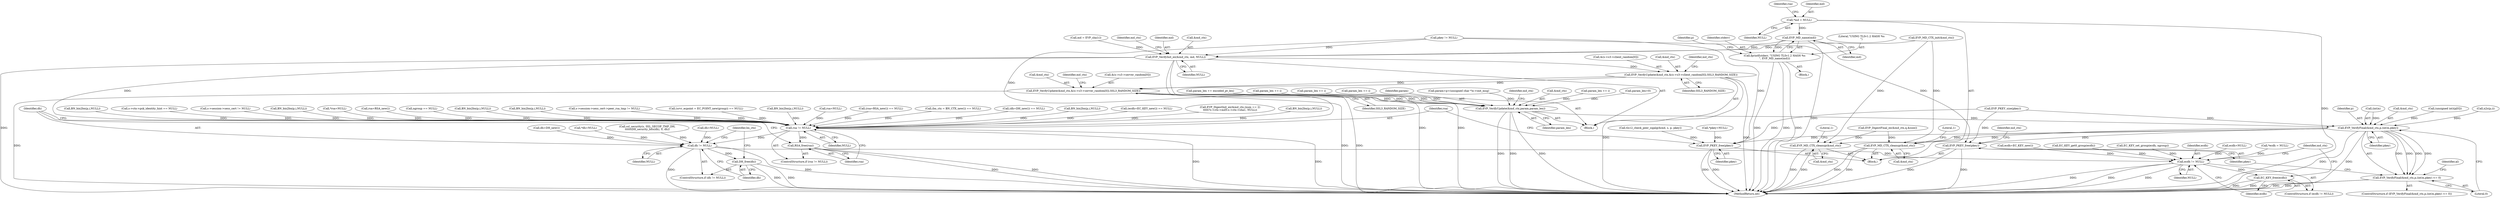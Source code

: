 digraph "0_openssl_b15f8769644b00ef7283521593360b7b2135cb63@pointer" {
"1001458" [label="(Call,EVP_MD_name(md))"];
"1000146" [label="(Call,*md = NULL)"];
"1001455" [label="(Call,fprintf(stderr, \"USING TLSv1.2 HASH %s\n\", EVP_MD_name(md)))"];
"1001637" [label="(Call,EVP_VerifyInit_ex(&md_ctx, md, NULL))"];
"1001642" [label="(Call,EVP_VerifyUpdate(&md_ctx,&(s->s3->client_random[0]),SSL3_RANDOM_SIZE))"];
"1001654" [label="(Call,EVP_VerifyUpdate(&md_ctx,&(s->s3->server_random[0]),SSL3_RANDOM_SIZE))"];
"1001666" [label="(Call,EVP_VerifyUpdate(&md_ctx,param,param_len))"];
"1001673" [label="(Call,EVP_VerifyFinal(&md_ctx,p,(int)n,pkey))"];
"1001672" [label="(Call,EVP_VerifyFinal(&md_ctx,p,(int)n,pkey) <= 0)"];
"1001721" [label="(Call,EVP_PKEY_free(pkey))"];
"1001723" [label="(Call,EVP_MD_CTX_cleanup(&md_ctx))"];
"1001734" [label="(Call,EVP_PKEY_free(pkey))"];
"1001758" [label="(Call,EVP_MD_CTX_cleanup(&md_ctx))"];
"1001737" [label="(Call,rsa != NULL)"];
"1001740" [label="(Call,RSA_free(rsa))"];
"1001743" [label="(Call,dh != NULL)"];
"1001746" [label="(Call,DH_free(dh))"];
"1001753" [label="(Call,ecdh != NULL)"];
"1001756" [label="(Call,EC_KEY_free(ecdh))"];
"1000919" [label="(Call,rsa=NULL)"];
"1001759" [label="(Call,&md_ctx)"];
"1001747" [label="(Identifier,dh)"];
"1001458" [label="(Call,EVP_MD_name(md))"];
"1001746" [label="(Call,DH_free(dh))"];
"1000258" [label="(Call,param=p=(unsigned char *)s->init_msg)"];
"1001467" [label="(Call,md = EVP_sha1())"];
"1001742" [label="(ControlStructure,if (dh != NULL))"];
"1000930" [label="(Call,dh=DH_new())"];
"1000151" [label="(Identifier,rsa)"];
"1001677" [label="(Call,(int)n)"];
"1001760" [label="(Identifier,md_ctx)"];
"1001753" [label="(Call,ecdh != NULL)"];
"1000652" [label="(Call,BN_bin2bn(p,i,NULL))"];
"1000277" [label="(Call,s->session->sess_cert->peer_rsa_tmp != NULL)"];
"1001673" [label="(Call,EVP_VerifyFinal(&md_ctx,p,(int)n,pkey))"];
"1001287" [label="(Call,(srvr_ecpoint = EC_POINT_new(group)) == NULL)"];
"1001436" [label="(Call,tls12_check_peer_sigalg(&md, s, p, pkey))"];
"1001675" [label="(Identifier,md_ctx)"];
"1001072" [label="(Call,BN_bin2bn(p,i,NULL))"];
"1000390" [label="(Call,EVP_MD_CTX_init(&md_ctx))"];
"1001459" [label="(Identifier,md)"];
"1001666" [label="(Call,EVP_VerifyUpdate(&md_ctx,param,param_len))"];
"1001644" [label="(Identifier,md_ctx)"];
"1001722" [label="(Identifier,pkey)"];
"1000146" [label="(Call,*md = NULL)"];
"1001745" [label="(Identifier,NULL)"];
"1001416" [label="(Call,pkey != NULL)"];
"1001667" [label="(Call,&md_ctx)"];
"1001755" [label="(Identifier,NULL)"];
"1001727" [label="(Literal,1)"];
"1000154" [label="(Call,*dh=NULL)"];
"1001063" [label="(Call,param_len += i)"];
"1001586" [label="(Call,EVP_DigestFinal_ex(&md_ctx,q,&size))"];
"1001656" [label="(Identifier,md_ctx)"];
"1001245" [label="(Call,EC_KEY_set_group(ecdh, ngroup))"];
"1001293" [label="(Call,(bn_ctx = BN_CTX_new()) == NULL)"];
"1001653" [label="(Identifier,SSL3_RANDOM_SIZE)"];
"1001670" [label="(Identifier,param_len)"];
"1001743" [label="(Call,dh != NULL)"];
"1000929" [label="(Call,(dh=DH_new()) == NULL)"];
"1000595" [label="(Call,BN_bin2bn(p,i,NULL))"];
"1001749" [label="(Identifier,bn_ctx)"];
"1001179" [label="(Call,(ecdh=EC_KEY_new()) == NULL)"];
"1001539" [label="(Call,EVP_DigestInit_ex(&md_ctx,(num == 2)\n\t\t\t\t\t?s->ctx->md5:s->ctx->sha1, NULL))"];
"1001654" [label="(Call,EVP_VerifyUpdate(&md_ctx,&(s->s3->server_random[0]),SSL3_RANDOM_SIZE))"];
"1001672" [label="(Call,EVP_VerifyFinal(&md_ctx,p,(int)n,pkey) <= 0)"];
"1000142" [label="(Call,*pkey=NULL)"];
"1001757" [label="(Identifier,ecdh)"];
"1001754" [label="(Identifier,ecdh)"];
"1001645" [label="(Call,&(s->s3->client_random[0]))"];
"1000544" [label="(Call,BN_bin2bn(p,i,NULL))"];
"1000365" [label="(Call,param_len=0)"];
"1001721" [label="(Call,EVP_PKEY_free(pkey))"];
"1001671" [label="(ControlStructure,if (EVP_VerifyFinal(&md_ctx,p,(int)n,pkey) <= 0))"];
"1001640" [label="(Identifier,md)"];
"1001391" [label="(Call,ecdh=NULL)"];
"1001089" [label="(Call,ssl_security(s, SSL_SECOP_TMP_DH,\n\t\t\t\t\t\tDH_security_bits(dh), 0, dh))"];
"1000703" [label="(Call,BN_bin2bn(p,i,NULL))"];
"1001684" [label="(Identifier,al)"];
"1001461" [label="(Identifier,p)"];
"1001642" [label="(Call,EVP_VerifyUpdate(&md_ctx,&(s->s3->client_random[0]),SSL3_RANDOM_SIZE))"];
"1001680" [label="(Identifier,pkey)"];
"1001668" [label="(Identifier,md_ctx)"];
"1001744" [label="(Identifier,dh)"];
"1001330" [label="(Call,param_len += encoded_pt_len)"];
"1001150" [label="(Call,dh=NULL)"];
"1000480" [label="(Call,s->ctx->psk_identity_hint == NULL)"];
"1001657" [label="(Call,&(s->s3->server_random[0]))"];
"1000148" [label="(Identifier,NULL)"];
"1000147" [label="(Identifier,md)"];
"1001674" [label="(Call,&md_ctx)"];
"1000860" [label="(Call,param_len += i)"];
"1001740" [label="(Call,RSA_free(rsa))"];
"1001725" [label="(Identifier,md_ctx)"];
"1000127" [label="(Block,)"];
"1001735" [label="(Identifier,pkey)"];
"1000623" [label="(Call,(unsigned int)(p[0]))"];
"1000692" [label="(Call,param_len += i)"];
"1001479" [label="(Call,n2s(p,i))"];
"1001455" [label="(Call,fprintf(stderr, \"USING TLSv1.2 HASH %s\n\", EVP_MD_name(md)))"];
"1001752" [label="(ControlStructure,if (ecdh != NULL))"];
"1001665" [label="(Identifier,SSL3_RANDOM_SIZE)"];
"1000268" [label="(Call,s->session->sess_cert != NULL)"];
"1000974" [label="(Call,BN_bin2bn(p,i,NULL))"];
"1000150" [label="(Call,*rsa=NULL)"];
"1000774" [label="(Call,rsa=RSA_new())"];
"1000158" [label="(Call,*ecdh = NULL)"];
"1001764" [label="(MethodReturn,int)"];
"1001738" [label="(Identifier,rsa)"];
"1001756" [label="(Call,EC_KEY_free(ecdh))"];
"1001235" [label="(Call,ngroup == NULL)"];
"1001456" [label="(Identifier,stderr)"];
"1001180" [label="(Call,ecdh=EC_KEY_new())"];
"1001741" [label="(Identifier,rsa)"];
"1001676" [label="(Identifier,p)"];
"1001758" [label="(Call,EVP_MD_CTX_cleanup(&md_ctx))"];
"1001734" [label="(Call,EVP_PKEY_free(pkey))"];
"1001641" [label="(Identifier,NULL)"];
"1001638" [label="(Call,&md_ctx)"];
"1001487" [label="(Call,EVP_PKEY_size(pkey))"];
"1001423" [label="(Block,)"];
"1001681" [label="(Literal,0)"];
"1001763" [label="(Literal,1)"];
"1001023" [label="(Call,BN_bin2bn(p,i,NULL))"];
"1001655" [label="(Call,&md_ctx)"];
"1001643" [label="(Call,&md_ctx)"];
"1001723" [label="(Call,EVP_MD_CTX_cleanup(&md_ctx))"];
"1001737" [label="(Call,rsa != NULL)"];
"1001636" [label="(Block,)"];
"1001457" [label="(Literal,\"USING TLSv1.2 HASH %s\n\")"];
"1000440" [label="(Call,param_len += i)"];
"1001258" [label="(Call,EC_KEY_get0_group(ecdh))"];
"1001637" [label="(Call,EVP_VerifyInit_ex(&md_ctx, md, NULL))"];
"1001736" [label="(ControlStructure,if (rsa != NULL))"];
"1001669" [label="(Identifier,param)"];
"1001724" [label="(Call,&md_ctx)"];
"1000773" [label="(Call,(rsa=RSA_new()) == NULL)"];
"1001739" [label="(Identifier,NULL)"];
"1001458" -> "1001455"  [label="AST: "];
"1001458" -> "1001459"  [label="CFG: "];
"1001459" -> "1001458"  [label="AST: "];
"1001455" -> "1001458"  [label="CFG: "];
"1001458" -> "1001764"  [label="DDG: "];
"1001458" -> "1001455"  [label="DDG: "];
"1000146" -> "1001458"  [label="DDG: "];
"1001458" -> "1001637"  [label="DDG: "];
"1000146" -> "1000127"  [label="AST: "];
"1000146" -> "1000148"  [label="CFG: "];
"1000147" -> "1000146"  [label="AST: "];
"1000148" -> "1000146"  [label="AST: "];
"1000151" -> "1000146"  [label="CFG: "];
"1000146" -> "1001764"  [label="DDG: "];
"1001455" -> "1001423"  [label="AST: "];
"1001456" -> "1001455"  [label="AST: "];
"1001457" -> "1001455"  [label="AST: "];
"1001461" -> "1001455"  [label="CFG: "];
"1001455" -> "1001764"  [label="DDG: "];
"1001455" -> "1001764"  [label="DDG: "];
"1001455" -> "1001764"  [label="DDG: "];
"1001637" -> "1001636"  [label="AST: "];
"1001637" -> "1001641"  [label="CFG: "];
"1001638" -> "1001637"  [label="AST: "];
"1001640" -> "1001637"  [label="AST: "];
"1001641" -> "1001637"  [label="AST: "];
"1001644" -> "1001637"  [label="CFG: "];
"1001637" -> "1001764"  [label="DDG: "];
"1001637" -> "1001764"  [label="DDG: "];
"1001637" -> "1001764"  [label="DDG: "];
"1000390" -> "1001637"  [label="DDG: "];
"1001467" -> "1001637"  [label="DDG: "];
"1001416" -> "1001637"  [label="DDG: "];
"1001637" -> "1001642"  [label="DDG: "];
"1001637" -> "1001737"  [label="DDG: "];
"1001642" -> "1001636"  [label="AST: "];
"1001642" -> "1001653"  [label="CFG: "];
"1001643" -> "1001642"  [label="AST: "];
"1001645" -> "1001642"  [label="AST: "];
"1001653" -> "1001642"  [label="AST: "];
"1001656" -> "1001642"  [label="CFG: "];
"1001642" -> "1001764"  [label="DDG: "];
"1001642" -> "1001764"  [label="DDG: "];
"1001642" -> "1001654"  [label="DDG: "];
"1001642" -> "1001654"  [label="DDG: "];
"1001654" -> "1001636"  [label="AST: "];
"1001654" -> "1001665"  [label="CFG: "];
"1001655" -> "1001654"  [label="AST: "];
"1001657" -> "1001654"  [label="AST: "];
"1001665" -> "1001654"  [label="AST: "];
"1001668" -> "1001654"  [label="CFG: "];
"1001654" -> "1001764"  [label="DDG: "];
"1001654" -> "1001764"  [label="DDG: "];
"1001654" -> "1001764"  [label="DDG: "];
"1001654" -> "1001666"  [label="DDG: "];
"1001666" -> "1001636"  [label="AST: "];
"1001666" -> "1001670"  [label="CFG: "];
"1001667" -> "1001666"  [label="AST: "];
"1001669" -> "1001666"  [label="AST: "];
"1001670" -> "1001666"  [label="AST: "];
"1001675" -> "1001666"  [label="CFG: "];
"1001666" -> "1001764"  [label="DDG: "];
"1001666" -> "1001764"  [label="DDG: "];
"1001666" -> "1001764"  [label="DDG: "];
"1000258" -> "1001666"  [label="DDG: "];
"1000365" -> "1001666"  [label="DDG: "];
"1000692" -> "1001666"  [label="DDG: "];
"1000860" -> "1001666"  [label="DDG: "];
"1001063" -> "1001666"  [label="DDG: "];
"1001330" -> "1001666"  [label="DDG: "];
"1000440" -> "1001666"  [label="DDG: "];
"1001666" -> "1001673"  [label="DDG: "];
"1001673" -> "1001672"  [label="AST: "];
"1001673" -> "1001680"  [label="CFG: "];
"1001674" -> "1001673"  [label="AST: "];
"1001676" -> "1001673"  [label="AST: "];
"1001677" -> "1001673"  [label="AST: "];
"1001680" -> "1001673"  [label="AST: "];
"1001681" -> "1001673"  [label="CFG: "];
"1001673" -> "1001764"  [label="DDG: "];
"1001673" -> "1001764"  [label="DDG: "];
"1001673" -> "1001672"  [label="DDG: "];
"1001673" -> "1001672"  [label="DDG: "];
"1001673" -> "1001672"  [label="DDG: "];
"1001673" -> "1001672"  [label="DDG: "];
"1001479" -> "1001673"  [label="DDG: "];
"1000623" -> "1001673"  [label="DDG: "];
"1001677" -> "1001673"  [label="DDG: "];
"1001487" -> "1001673"  [label="DDG: "];
"1001673" -> "1001721"  [label="DDG: "];
"1001673" -> "1001723"  [label="DDG: "];
"1001673" -> "1001734"  [label="DDG: "];
"1001673" -> "1001758"  [label="DDG: "];
"1001672" -> "1001671"  [label="AST: "];
"1001672" -> "1001681"  [label="CFG: "];
"1001681" -> "1001672"  [label="AST: "];
"1001684" -> "1001672"  [label="CFG: "];
"1001722" -> "1001672"  [label="CFG: "];
"1001672" -> "1001764"  [label="DDG: "];
"1001672" -> "1001764"  [label="DDG: "];
"1001721" -> "1000127"  [label="AST: "];
"1001721" -> "1001722"  [label="CFG: "];
"1001722" -> "1001721"  [label="AST: "];
"1001725" -> "1001721"  [label="CFG: "];
"1001721" -> "1001764"  [label="DDG: "];
"1001721" -> "1001764"  [label="DDG: "];
"1001487" -> "1001721"  [label="DDG: "];
"1001416" -> "1001721"  [label="DDG: "];
"1001723" -> "1000127"  [label="AST: "];
"1001723" -> "1001724"  [label="CFG: "];
"1001724" -> "1001723"  [label="AST: "];
"1001727" -> "1001723"  [label="CFG: "];
"1001723" -> "1001764"  [label="DDG: "];
"1001723" -> "1001764"  [label="DDG: "];
"1001586" -> "1001723"  [label="DDG: "];
"1000390" -> "1001723"  [label="DDG: "];
"1001734" -> "1000127"  [label="AST: "];
"1001734" -> "1001735"  [label="CFG: "];
"1001735" -> "1001734"  [label="AST: "];
"1001738" -> "1001734"  [label="CFG: "];
"1001734" -> "1001764"  [label="DDG: "];
"1001734" -> "1001764"  [label="DDG: "];
"1001487" -> "1001734"  [label="DDG: "];
"1001416" -> "1001734"  [label="DDG: "];
"1000142" -> "1001734"  [label="DDG: "];
"1001436" -> "1001734"  [label="DDG: "];
"1001758" -> "1000127"  [label="AST: "];
"1001758" -> "1001759"  [label="CFG: "];
"1001759" -> "1001758"  [label="AST: "];
"1001763" -> "1001758"  [label="CFG: "];
"1001758" -> "1001764"  [label="DDG: "];
"1001758" -> "1001764"  [label="DDG: "];
"1001586" -> "1001758"  [label="DDG: "];
"1000390" -> "1001758"  [label="DDG: "];
"1001737" -> "1001736"  [label="AST: "];
"1001737" -> "1001739"  [label="CFG: "];
"1001738" -> "1001737"  [label="AST: "];
"1001739" -> "1001737"  [label="AST: "];
"1001741" -> "1001737"  [label="CFG: "];
"1001744" -> "1001737"  [label="CFG: "];
"1001737" -> "1001764"  [label="DDG: "];
"1001737" -> "1001764"  [label="DDG: "];
"1000919" -> "1001737"  [label="DDG: "];
"1000150" -> "1001737"  [label="DDG: "];
"1000774" -> "1001737"  [label="DDG: "];
"1001072" -> "1001737"  [label="DDG: "];
"1000480" -> "1001737"  [label="DDG: "];
"1001023" -> "1001737"  [label="DDG: "];
"1000595" -> "1001737"  [label="DDG: "];
"1001416" -> "1001737"  [label="DDG: "];
"1001539" -> "1001737"  [label="DDG: "];
"1001235" -> "1001737"  [label="DDG: "];
"1000974" -> "1001737"  [label="DDG: "];
"1000773" -> "1001737"  [label="DDG: "];
"1000268" -> "1001737"  [label="DDG: "];
"1000544" -> "1001737"  [label="DDG: "];
"1001287" -> "1001737"  [label="DDG: "];
"1001293" -> "1001737"  [label="DDG: "];
"1000277" -> "1001737"  [label="DDG: "];
"1000652" -> "1001737"  [label="DDG: "];
"1000703" -> "1001737"  [label="DDG: "];
"1001179" -> "1001737"  [label="DDG: "];
"1000929" -> "1001737"  [label="DDG: "];
"1001737" -> "1001740"  [label="DDG: "];
"1001737" -> "1001743"  [label="DDG: "];
"1001740" -> "1001736"  [label="AST: "];
"1001740" -> "1001741"  [label="CFG: "];
"1001741" -> "1001740"  [label="AST: "];
"1001744" -> "1001740"  [label="CFG: "];
"1001740" -> "1001764"  [label="DDG: "];
"1001740" -> "1001764"  [label="DDG: "];
"1001743" -> "1001742"  [label="AST: "];
"1001743" -> "1001745"  [label="CFG: "];
"1001744" -> "1001743"  [label="AST: "];
"1001745" -> "1001743"  [label="AST: "];
"1001747" -> "1001743"  [label="CFG: "];
"1001749" -> "1001743"  [label="CFG: "];
"1001743" -> "1001764"  [label="DDG: "];
"1001743" -> "1001764"  [label="DDG: "];
"1001150" -> "1001743"  [label="DDG: "];
"1000154" -> "1001743"  [label="DDG: "];
"1000930" -> "1001743"  [label="DDG: "];
"1001089" -> "1001743"  [label="DDG: "];
"1001743" -> "1001746"  [label="DDG: "];
"1001743" -> "1001753"  [label="DDG: "];
"1001746" -> "1001742"  [label="AST: "];
"1001746" -> "1001747"  [label="CFG: "];
"1001747" -> "1001746"  [label="AST: "];
"1001749" -> "1001746"  [label="CFG: "];
"1001746" -> "1001764"  [label="DDG: "];
"1001746" -> "1001764"  [label="DDG: "];
"1001753" -> "1001752"  [label="AST: "];
"1001753" -> "1001755"  [label="CFG: "];
"1001754" -> "1001753"  [label="AST: "];
"1001755" -> "1001753"  [label="AST: "];
"1001757" -> "1001753"  [label="CFG: "];
"1001760" -> "1001753"  [label="CFG: "];
"1001753" -> "1001764"  [label="DDG: "];
"1001753" -> "1001764"  [label="DDG: "];
"1001753" -> "1001764"  [label="DDG: "];
"1000158" -> "1001753"  [label="DDG: "];
"1001180" -> "1001753"  [label="DDG: "];
"1001245" -> "1001753"  [label="DDG: "];
"1001391" -> "1001753"  [label="DDG: "];
"1001258" -> "1001753"  [label="DDG: "];
"1001753" -> "1001756"  [label="DDG: "];
"1001756" -> "1001752"  [label="AST: "];
"1001756" -> "1001757"  [label="CFG: "];
"1001757" -> "1001756"  [label="AST: "];
"1001760" -> "1001756"  [label="CFG: "];
"1001756" -> "1001764"  [label="DDG: "];
"1001756" -> "1001764"  [label="DDG: "];
}
